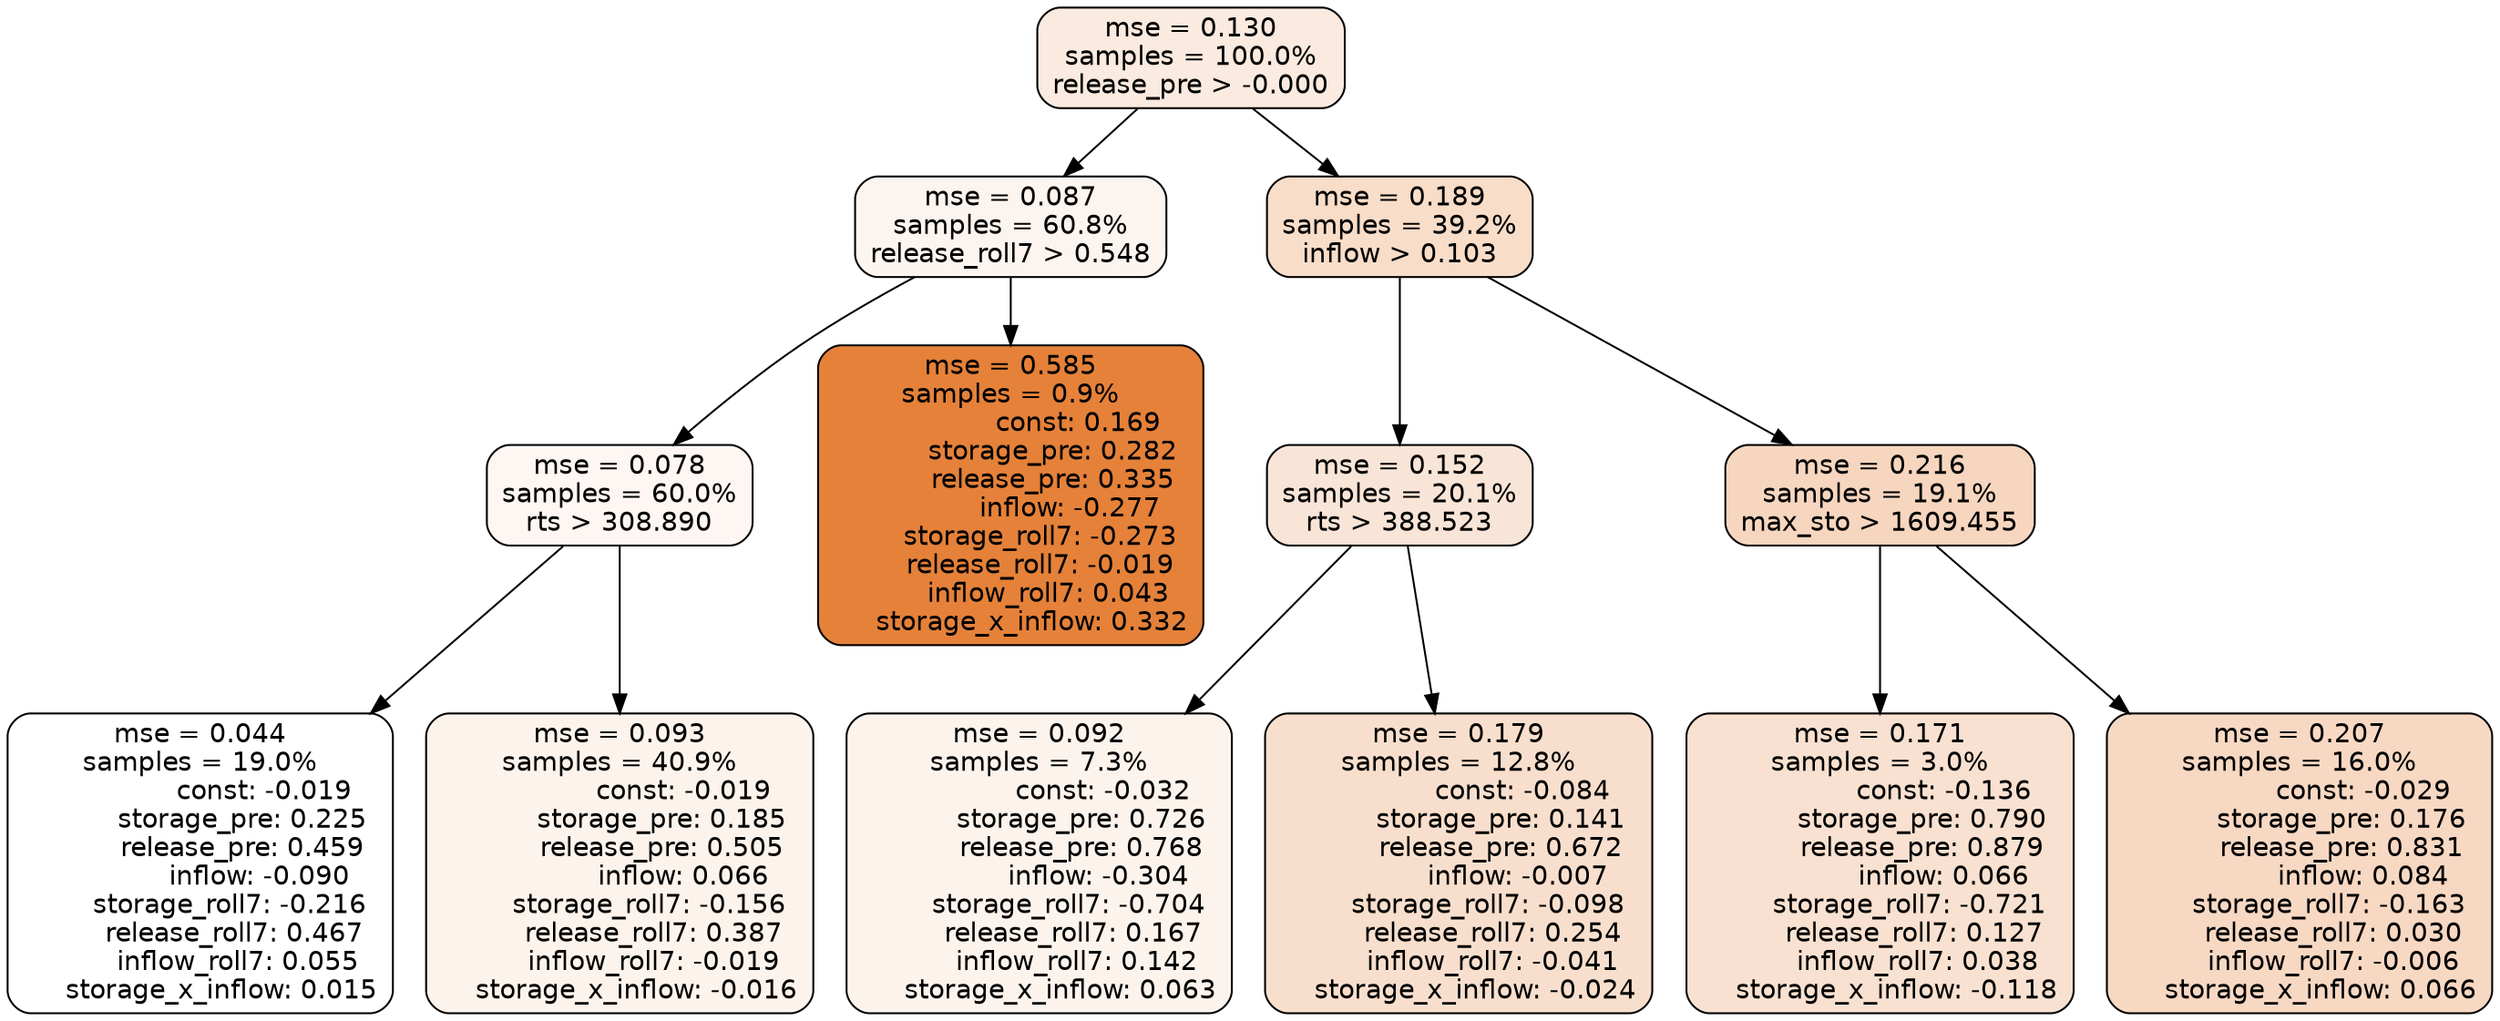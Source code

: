digraph tree {
node [shape=rectangle, style="filled, rounded", color="black", fontname=helvetica] ;
edge [fontname=helvetica] ;
	"0" [label="mse = 0.130
samples = 100.0%
release_pre > -0.000", fillcolor="#faeadf"]
	"1" [label="mse = 0.087
samples = 60.8%
release_roll7 > 0.548", fillcolor="#fcf4ef"]
	"6" [label="mse = 0.189
samples = 39.2%
inflow > 0.103", fillcolor="#f8ddc9"]
	"2" [label="mse = 0.078
samples = 60.0%
rts > 308.890", fillcolor="#fdf6f2"]
	"5" [label="mse = 0.585
samples = 0.9%
                const: 0.169
          storage_pre: 0.282
          release_pre: 0.335
              inflow: -0.277
       storage_roll7: -0.273
       release_roll7: -0.019
         inflow_roll7: 0.043
     storage_x_inflow: 0.332", fillcolor="#e58139"]
	"7" [label="mse = 0.152
samples = 20.1%
rts > 388.523", fillcolor="#f9e5d7"]
	"10" [label="mse = 0.216
samples = 19.1%
max_sto > 1609.455", fillcolor="#f6d6bf"]
	"4" [label="mse = 0.044
samples = 19.0%
               const: -0.019
          storage_pre: 0.225
          release_pre: 0.459
              inflow: -0.090
       storage_roll7: -0.216
        release_roll7: 0.467
         inflow_roll7: 0.055
     storage_x_inflow: 0.015", fillcolor="#ffffff"]
	"3" [label="mse = 0.093
samples = 40.9%
               const: -0.019
          storage_pre: 0.185
          release_pre: 0.505
               inflow: 0.066
       storage_roll7: -0.156
        release_roll7: 0.387
        inflow_roll7: -0.019
    storage_x_inflow: -0.016", fillcolor="#fcf3ec"]
	"9" [label="mse = 0.092
samples = 7.3%
               const: -0.032
          storage_pre: 0.726
          release_pre: 0.768
              inflow: -0.304
       storage_roll7: -0.704
        release_roll7: 0.167
         inflow_roll7: 0.142
     storage_x_inflow: 0.063", fillcolor="#fcf3ed"]
	"8" [label="mse = 0.179
samples = 12.8%
               const: -0.084
          storage_pre: 0.141
          release_pre: 0.672
              inflow: -0.007
       storage_roll7: -0.098
        release_roll7: 0.254
        inflow_roll7: -0.041
    storage_x_inflow: -0.024", fillcolor="#f8dfcd"]
	"12" [label="mse = 0.171
samples = 3.0%
               const: -0.136
          storage_pre: 0.790
          release_pre: 0.879
               inflow: 0.066
       storage_roll7: -0.721
        release_roll7: 0.127
         inflow_roll7: 0.038
    storage_x_inflow: -0.118", fillcolor="#f8e1d0"]
	"11" [label="mse = 0.207
samples = 16.0%
               const: -0.029
          storage_pre: 0.176
          release_pre: 0.831
               inflow: 0.084
       storage_roll7: -0.163
        release_roll7: 0.030
        inflow_roll7: -0.006
     storage_x_inflow: 0.066", fillcolor="#f7d8c3"]

	"0" -> "1"
	"0" -> "6"
	"1" -> "2"
	"1" -> "5"
	"6" -> "7"
	"6" -> "10"
	"2" -> "3"
	"2" -> "4"
	"7" -> "8"
	"7" -> "9"
	"10" -> "11"
	"10" -> "12"
}